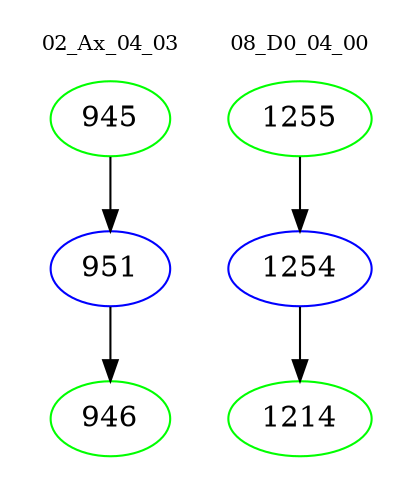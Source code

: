 digraph{
subgraph cluster_0 {
color = white
label = "02_Ax_04_03";
fontsize=10;
T0_945 [label="945", color="green"]
T0_945 -> T0_951 [color="black"]
T0_951 [label="951", color="blue"]
T0_951 -> T0_946 [color="black"]
T0_946 [label="946", color="green"]
}
subgraph cluster_1 {
color = white
label = "08_D0_04_00";
fontsize=10;
T1_1255 [label="1255", color="green"]
T1_1255 -> T1_1254 [color="black"]
T1_1254 [label="1254", color="blue"]
T1_1254 -> T1_1214 [color="black"]
T1_1214 [label="1214", color="green"]
}
}

